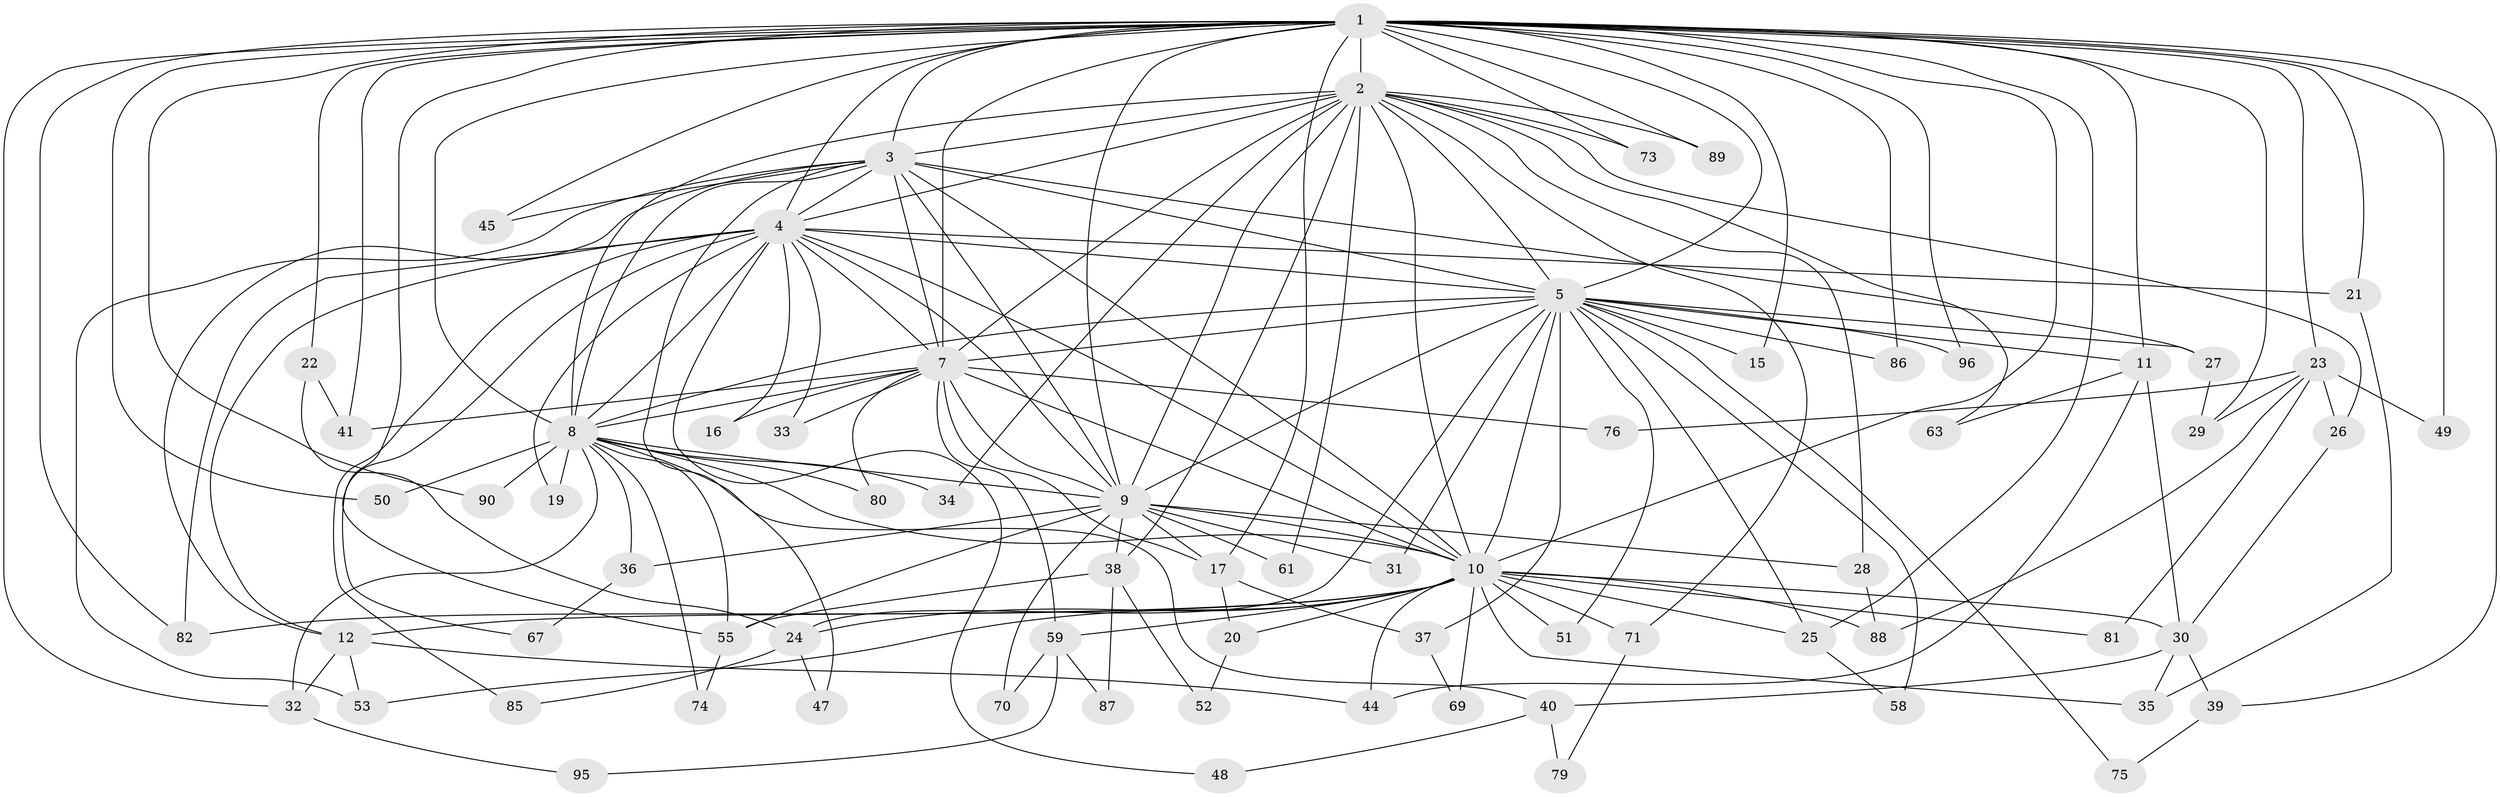 // original degree distribution, {18: 0.020618556701030927, 19: 0.030927835051546393, 14: 0.010309278350515464, 23: 0.010309278350515464, 26: 0.020618556701030927, 15: 0.010309278350515464, 5: 0.08247422680412371, 3: 0.2268041237113402, 2: 0.5154639175257731, 4: 0.05154639175257732, 8: 0.010309278350515464, 7: 0.010309278350515464}
// Generated by graph-tools (version 1.1) at 2025/11/02/27/25 16:11:04]
// undirected, 71 vertices, 173 edges
graph export_dot {
graph [start="1"]
  node [color=gray90,style=filled];
  1 [super="+6"];
  2 [super="+68"];
  3;
  4 [super="+84"];
  5 [super="+92"];
  7 [super="+14"];
  8 [super="+18"];
  9 [super="+65"];
  10 [super="+13"];
  11;
  12 [super="+66"];
  15;
  16;
  17 [super="+54"];
  19;
  20;
  21;
  22 [super="+97"];
  23 [super="+94"];
  24;
  25 [super="+72"];
  26 [super="+42"];
  27;
  28;
  29 [super="+60"];
  30 [super="+43"];
  31;
  32 [super="+64"];
  33;
  34;
  35 [super="+78"];
  36;
  37;
  38 [super="+57"];
  39;
  40;
  41 [super="+77"];
  44 [super="+46"];
  45;
  47;
  48;
  49;
  50 [super="+83"];
  51;
  52;
  53 [super="+56"];
  55 [super="+93"];
  58;
  59 [super="+62"];
  61;
  63;
  67;
  69;
  70;
  71;
  73;
  74;
  75;
  76;
  79;
  80;
  81;
  82 [super="+91"];
  85;
  86;
  87;
  88;
  89;
  90;
  95;
  96;
  1 -- 2 [weight=3];
  1 -- 3 [weight=2];
  1 -- 4 [weight=2];
  1 -- 5 [weight=2];
  1 -- 7 [weight=2];
  1 -- 8 [weight=2];
  1 -- 9 [weight=2];
  1 -- 10 [weight=3];
  1 -- 15;
  1 -- 23 [weight=2];
  1 -- 32;
  1 -- 82;
  1 -- 86;
  1 -- 17;
  1 -- 11;
  1 -- 73;
  1 -- 21;
  1 -- 22;
  1 -- 25;
  1 -- 89;
  1 -- 90;
  1 -- 96;
  1 -- 39;
  1 -- 45;
  1 -- 49;
  1 -- 50 [weight=2];
  1 -- 55;
  1 -- 41;
  1 -- 29;
  2 -- 3;
  2 -- 4;
  2 -- 5;
  2 -- 7;
  2 -- 8;
  2 -- 9;
  2 -- 10;
  2 -- 26;
  2 -- 28;
  2 -- 34;
  2 -- 38;
  2 -- 61;
  2 -- 63;
  2 -- 71;
  2 -- 73;
  2 -- 89;
  3 -- 4;
  3 -- 5;
  3 -- 7;
  3 -- 8;
  3 -- 9;
  3 -- 10;
  3 -- 12;
  3 -- 27;
  3 -- 45;
  3 -- 47;
  3 -- 53;
  4 -- 5;
  4 -- 7;
  4 -- 8 [weight=2];
  4 -- 9;
  4 -- 10;
  4 -- 16;
  4 -- 19;
  4 -- 21;
  4 -- 33;
  4 -- 48;
  4 -- 67;
  4 -- 85;
  4 -- 82;
  4 -- 12;
  5 -- 7 [weight=2];
  5 -- 8;
  5 -- 9 [weight=2];
  5 -- 10;
  5 -- 11;
  5 -- 15;
  5 -- 24;
  5 -- 25;
  5 -- 27;
  5 -- 31;
  5 -- 37;
  5 -- 51;
  5 -- 58;
  5 -- 75;
  5 -- 86;
  5 -- 96;
  7 -- 8;
  7 -- 9 [weight=2];
  7 -- 10;
  7 -- 33;
  7 -- 41;
  7 -- 76;
  7 -- 80;
  7 -- 16;
  7 -- 17;
  7 -- 59;
  8 -- 9;
  8 -- 10;
  8 -- 19;
  8 -- 32 [weight=2];
  8 -- 34;
  8 -- 36;
  8 -- 40;
  8 -- 55;
  8 -- 74;
  8 -- 80;
  8 -- 50;
  8 -- 90;
  9 -- 10;
  9 -- 17;
  9 -- 28;
  9 -- 31;
  9 -- 36;
  9 -- 38;
  9 -- 61;
  9 -- 70;
  9 -- 55;
  10 -- 12;
  10 -- 20;
  10 -- 24;
  10 -- 30 [weight=2];
  10 -- 35;
  10 -- 44;
  10 -- 51;
  10 -- 53;
  10 -- 59 [weight=2];
  10 -- 69;
  10 -- 71;
  10 -- 81;
  10 -- 82;
  10 -- 88;
  10 -- 25;
  11 -- 30;
  11 -- 44;
  11 -- 63;
  12 -- 44;
  12 -- 32;
  12 -- 53;
  17 -- 20;
  17 -- 37;
  20 -- 52;
  21 -- 35;
  22 -- 41;
  22 -- 24;
  23 -- 26;
  23 -- 29;
  23 -- 49;
  23 -- 76;
  23 -- 81;
  23 -- 88;
  24 -- 47;
  24 -- 85;
  25 -- 58;
  26 -- 30;
  27 -- 29;
  28 -- 88;
  30 -- 35;
  30 -- 39;
  30 -- 40;
  32 -- 95;
  36 -- 67;
  37 -- 69;
  38 -- 52;
  38 -- 87;
  38 -- 55;
  39 -- 75;
  40 -- 48;
  40 -- 79;
  55 -- 74;
  59 -- 70;
  59 -- 87;
  59 -- 95;
  71 -- 79;
}
